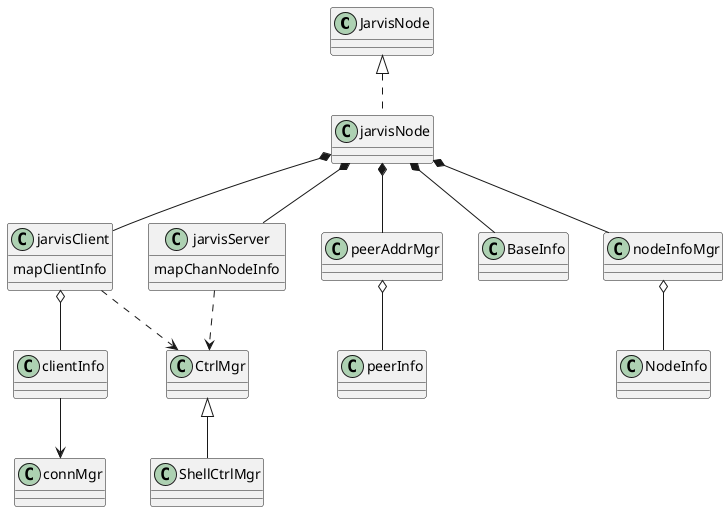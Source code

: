 @startuml jarviscore
class JarvisNode
class jarvisNode
class jarvisClient
class jarvisServer
class peerAddrMgr
class peerInfo
class BaseInfo
class nodeInfoMgr
class NodeInfo
class clientInfo
class CtrlMgr
class ShellCtrlMgr
class connMgr

jarvisClient : mapClientInfo
jarvisServer : mapChanNodeInfo 

CtrlMgr <|-- ShellCtrlMgr

JarvisNode <|.. jarvisNode
jarvisNode *-- BaseInfo
jarvisNode *-- nodeInfoMgr
jarvisNode *-- jarvisClient
jarvisNode *-- jarvisServer
jarvisNode *-- peerAddrMgr
peerAddrMgr o-- peerInfo
nodeInfoMgr o-- NodeInfo
jarvisClient o-- clientInfo

jarvisClient ..> CtrlMgr
jarvisServer ..> CtrlMgr

clientInfo --> connMgr
@enduml
